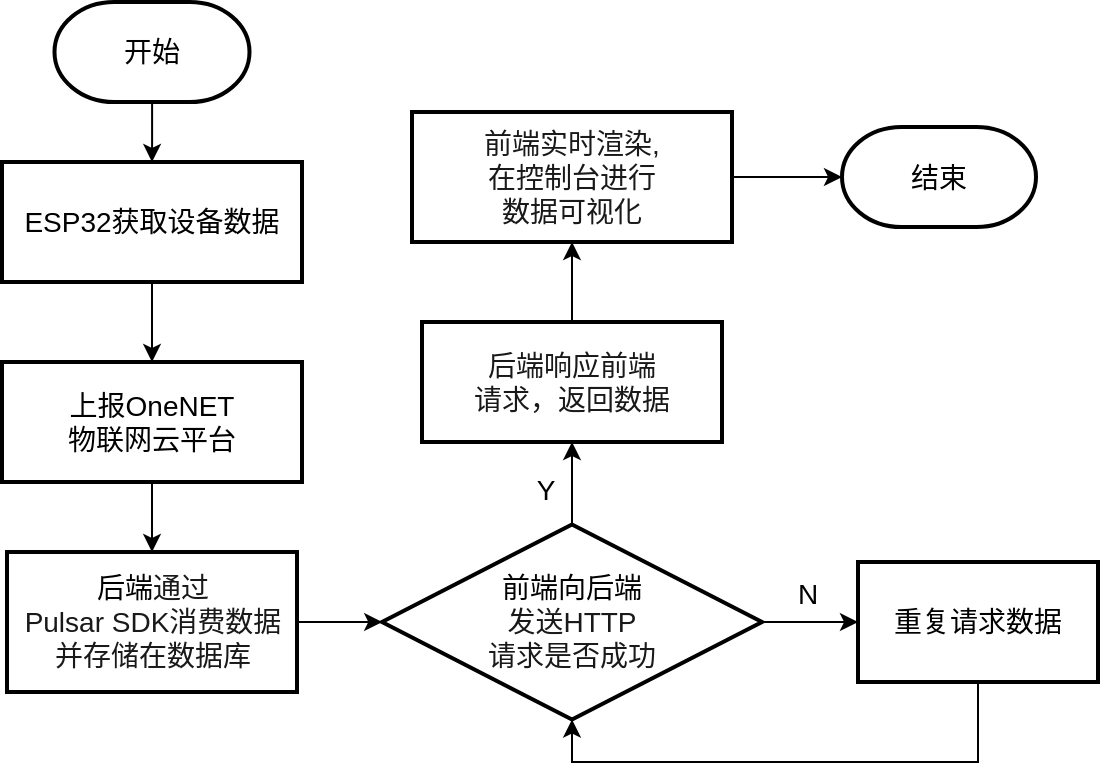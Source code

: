 <mxfile version="27.0.3">
  <diagram name="第 1 页" id="Ivtz1y3JbJTpl7jnr0I4">
    <mxGraphModel dx="1500" dy="826" grid="1" gridSize="10" guides="1" tooltips="1" connect="1" arrows="1" fold="1" page="1" pageScale="1" pageWidth="827" pageHeight="1169" math="0" shadow="0">
      <root>
        <mxCell id="0" />
        <mxCell id="1" parent="0" />
        <mxCell id="PWG7MVSQYjs1RkE0XGg9-1" value="" style="edgeStyle=orthogonalEdgeStyle;rounded=0;orthogonalLoop=1;jettySize=auto;html=1;labelBackgroundColor=none;fontColor=default;" parent="1" source="PWG7MVSQYjs1RkE0XGg9-2" target="PWG7MVSQYjs1RkE0XGg9-4" edge="1">
          <mxGeometry relative="1" as="geometry" />
        </mxCell>
        <mxCell id="PWG7MVSQYjs1RkE0XGg9-2" value="&lt;font style=&quot;font-size: 14px;&quot;&gt;开始&lt;/font&gt;" style="strokeWidth=2;html=1;shape=mxgraph.flowchart.terminator;whiteSpace=wrap;labelBackgroundColor=none;" parent="1" vertex="1">
          <mxGeometry x="156.25" y="210" width="97.5" height="50" as="geometry" />
        </mxCell>
        <mxCell id="PWG7MVSQYjs1RkE0XGg9-54" value="" style="edgeStyle=orthogonalEdgeStyle;rounded=0;orthogonalLoop=1;jettySize=auto;html=1;" parent="1" source="PWG7MVSQYjs1RkE0XGg9-4" target="PWG7MVSQYjs1RkE0XGg9-53" edge="1">
          <mxGeometry relative="1" as="geometry" />
        </mxCell>
        <mxCell id="PWG7MVSQYjs1RkE0XGg9-4" value="&lt;font style=&quot;font-size: 14px;&quot;&gt;ESP32获取设备数据&lt;/font&gt;" style="whiteSpace=wrap;html=1;strokeWidth=2;labelBackgroundColor=none;" parent="1" vertex="1">
          <mxGeometry x="130" y="290" width="150" height="60" as="geometry" />
        </mxCell>
        <mxCell id="PWG7MVSQYjs1RkE0XGg9-34" style="edgeStyle=orthogonalEdgeStyle;rounded=0;orthogonalLoop=1;jettySize=auto;html=1;exitX=0.5;exitY=1;exitDx=0;exitDy=0;" parent="1" edge="1">
          <mxGeometry relative="1" as="geometry">
            <mxPoint x="540" y="424" as="sourcePoint" />
            <mxPoint x="540" y="424" as="targetPoint" />
          </mxGeometry>
        </mxCell>
        <mxCell id="PWG7MVSQYjs1RkE0XGg9-60" value="" style="edgeStyle=orthogonalEdgeStyle;rounded=0;orthogonalLoop=1;jettySize=auto;html=1;" parent="1" source="PWG7MVSQYjs1RkE0XGg9-53" target="PWG7MVSQYjs1RkE0XGg9-59" edge="1">
          <mxGeometry relative="1" as="geometry" />
        </mxCell>
        <mxCell id="PWG7MVSQYjs1RkE0XGg9-53" value="&lt;font style=&quot;font-size: 14px;&quot;&gt;上报OneNET&lt;/font&gt;&lt;div&gt;&lt;font style=&quot;font-size: 14px;&quot;&gt;物联网云平台&lt;/font&gt;&lt;/div&gt;" style="whiteSpace=wrap;html=1;strokeWidth=2;labelBackgroundColor=none;" parent="1" vertex="1">
          <mxGeometry x="130" y="390" width="150" height="60" as="geometry" />
        </mxCell>
        <mxCell id="PWG7MVSQYjs1RkE0XGg9-62" value="" style="edgeStyle=orthogonalEdgeStyle;rounded=0;orthogonalLoop=1;jettySize=auto;html=1;" parent="1" source="PWG7MVSQYjs1RkE0XGg9-59" target="PWG7MVSQYjs1RkE0XGg9-61" edge="1">
          <mxGeometry relative="1" as="geometry" />
        </mxCell>
        <mxCell id="PWG7MVSQYjs1RkE0XGg9-59" value="&lt;font style=&quot;font-size: 14px;&quot; face=&quot;Helvetica&quot;&gt;后端&lt;span style=&quot;white-space-collapse: preserve; color: rgba(0, 0, 0, 0.9); text-align: left; background-color: rgb(255, 255, 255);&quot;&gt;通过&lt;/span&gt;&lt;/font&gt;&lt;div&gt;&lt;span style=&quot;color: rgba(0, 0, 0, 0.9); text-align: left; white-space-collapse: preserve; background-color: rgb(255, 255, 255);&quot;&gt;&lt;font style=&quot;font-size: 14px;&quot; face=&quot;Helvetica&quot;&gt;Pulsar SDK消费数据&lt;/font&gt;&lt;/span&gt;&lt;/div&gt;&lt;div&gt;&lt;span style=&quot;color: rgba(0, 0, 0, 0.9); text-align: left; white-space-collapse: preserve; background-color: rgb(255, 255, 255);&quot;&gt;&lt;font style=&quot;font-size: 14px;&quot; face=&quot;Helvetica&quot;&gt;并存储在数据库&lt;/font&gt;&lt;/span&gt;&lt;/div&gt;" style="whiteSpace=wrap;html=1;strokeWidth=2;labelBackgroundColor=none;" parent="1" vertex="1">
          <mxGeometry x="132.5" y="485" width="145" height="70" as="geometry" />
        </mxCell>
        <mxCell id="PWG7MVSQYjs1RkE0XGg9-64" value="" style="edgeStyle=orthogonalEdgeStyle;rounded=0;orthogonalLoop=1;jettySize=auto;html=1;" parent="1" source="PWG7MVSQYjs1RkE0XGg9-61" target="PWG7MVSQYjs1RkE0XGg9-63" edge="1">
          <mxGeometry relative="1" as="geometry" />
        </mxCell>
        <mxCell id="PWG7MVSQYjs1RkE0XGg9-71" value="" style="edgeStyle=orthogonalEdgeStyle;rounded=0;orthogonalLoop=1;jettySize=auto;html=1;" parent="1" source="PWG7MVSQYjs1RkE0XGg9-61" target="PWG7MVSQYjs1RkE0XGg9-70" edge="1">
          <mxGeometry relative="1" as="geometry" />
        </mxCell>
        <mxCell id="PWG7MVSQYjs1RkE0XGg9-61" value="&lt;div&gt;&lt;span style=&quot;background-color: transparent; color: light-dark(rgb(0, 0, 0), rgb(255, 255, 255)); font-size: 14px;&quot;&gt;前端向后端&lt;/span&gt;&lt;/div&gt;&lt;div&gt;&lt;span style=&quot;font-size: 14px; white-space-collapse: preserve; color: rgba(0, 0, 0, 0.9); text-align: left; background-color: rgb(255, 255, 255);&quot;&gt;发送&lt;/span&gt;&lt;span style=&quot;font-size: 14px; white-space-collapse: preserve; color: rgba(0, 0, 0, 0.9); text-align: left; background-color: rgb(255, 255, 255);&quot;&gt;&lt;font face=&quot;Helvetica&quot;&gt;HTTP&lt;/font&gt;&lt;/span&gt;&lt;/div&gt;&lt;div&gt;&lt;font style=&quot;font-size: 14px;&quot;&gt;&lt;font style=&quot;&quot;&gt;&lt;span style=&quot;color: rgba(0, 0, 0, 0.9); text-align: left; white-space-collapse: preserve; background-color: rgb(255, 255, 255);&quot;&gt;请求是否成功&lt;/span&gt;&lt;/font&gt;&lt;/font&gt;&lt;/div&gt;" style="rhombus;whiteSpace=wrap;html=1;strokeWidth=2;labelBackgroundColor=none;" parent="1" vertex="1">
          <mxGeometry x="320" y="471.25" width="190" height="97.5" as="geometry" />
        </mxCell>
        <mxCell id="PWG7MVSQYjs1RkE0XGg9-66" value="" style="edgeStyle=orthogonalEdgeStyle;rounded=0;orthogonalLoop=1;jettySize=auto;html=1;" parent="1" source="PWG7MVSQYjs1RkE0XGg9-63" target="PWG7MVSQYjs1RkE0XGg9-65" edge="1">
          <mxGeometry relative="1" as="geometry" />
        </mxCell>
        <mxCell id="PWG7MVSQYjs1RkE0XGg9-63" value="&lt;span style=&quot;color: rgba(0, 0, 0, 0.9); text-align: left; white-space-collapse: preserve; background-color: rgb(255, 255, 255);&quot;&gt;&lt;font face=&quot;Helvetica&quot; style=&quot;font-size: 14px;&quot;&gt;后端响应前端&lt;/font&gt;&lt;/span&gt;&lt;div&gt;&lt;span style=&quot;color: rgba(0, 0, 0, 0.9); text-align: left; white-space-collapse: preserve; background-color: rgb(255, 255, 255);&quot;&gt;&lt;font face=&quot;Helvetica&quot; style=&quot;font-size: 14px;&quot;&gt;请求，返回数据&lt;/font&gt;&lt;/span&gt;&lt;/div&gt;" style="whiteSpace=wrap;html=1;strokeWidth=2;labelBackgroundColor=none;" parent="1" vertex="1">
          <mxGeometry x="340" y="370" width="150" height="60" as="geometry" />
        </mxCell>
        <mxCell id="PWG7MVSQYjs1RkE0XGg9-77" value="" style="edgeStyle=orthogonalEdgeStyle;rounded=0;orthogonalLoop=1;jettySize=auto;html=1;" parent="1" source="PWG7MVSQYjs1RkE0XGg9-65" target="PWG7MVSQYjs1RkE0XGg9-69" edge="1">
          <mxGeometry relative="1" as="geometry" />
        </mxCell>
        <mxCell id="PWG7MVSQYjs1RkE0XGg9-65" value="&lt;font style=&quot;font-size: 14px;&quot;&gt;&lt;span style=&quot;white-space-collapse: preserve; color: rgba(0, 0, 0, 0.9); text-align: left; background-color: rgb(255, 255, 255);&quot;&gt;&lt;font face=&quot;Helvetica&quot; style=&quot;&quot;&gt;前端&lt;/font&gt;&lt;/span&gt;&lt;span style=&quot;white-space-collapse: preserve; color: rgba(0, 0, 0, 0.9); text-align: left; background-color: rgb(255, 255, 255);&quot;&gt;实时渲染,&lt;/span&gt;&lt;/font&gt;&lt;div&gt;&lt;span style=&quot;white-space-collapse: preserve; background-color: rgb(255, 255, 255); color: rgba(0, 0, 0, 0.9); text-align: left;&quot;&gt;&lt;font style=&quot;font-size: 14px;&quot;&gt;在控制台进行&lt;/font&gt;&lt;/span&gt;&lt;/div&gt;&lt;div&gt;&lt;span style=&quot;white-space-collapse: preserve; background-color: rgb(255, 255, 255); color: rgba(0, 0, 0, 0.9); text-align: left;&quot;&gt;&lt;font style=&quot;font-size: 14px;&quot;&gt;数据可视化&lt;/font&gt;&lt;/span&gt;&lt;/div&gt;" style="whiteSpace=wrap;html=1;strokeWidth=2;labelBackgroundColor=none;" parent="1" vertex="1">
          <mxGeometry x="335" y="265" width="160" height="65" as="geometry" />
        </mxCell>
        <mxCell id="PWG7MVSQYjs1RkE0XGg9-69" value="&lt;font style=&quot;font-size: 14px;&quot;&gt;结束&lt;/font&gt;" style="strokeWidth=2;html=1;shape=mxgraph.flowchart.terminator;whiteSpace=wrap;" parent="1" vertex="1">
          <mxGeometry x="550" y="272.5" width="97" height="50" as="geometry" />
        </mxCell>
        <mxCell id="PWG7MVSQYjs1RkE0XGg9-79" value="" style="edgeStyle=orthogonalEdgeStyle;rounded=0;orthogonalLoop=1;jettySize=auto;html=1;" parent="1" source="PWG7MVSQYjs1RkE0XGg9-70" edge="1">
          <mxGeometry relative="1" as="geometry">
            <mxPoint x="415" y="568.75" as="targetPoint" />
            <Array as="points">
              <mxPoint x="618" y="590" />
              <mxPoint x="415" y="590" />
            </Array>
          </mxGeometry>
        </mxCell>
        <mxCell id="PWG7MVSQYjs1RkE0XGg9-70" value="&lt;font style=&quot;font-size: 14px;&quot;&gt;重复请求数据&lt;/font&gt;" style="whiteSpace=wrap;html=1;strokeWidth=2;labelBackgroundColor=none;" parent="1" vertex="1">
          <mxGeometry x="558" y="490" width="120" height="60" as="geometry" />
        </mxCell>
        <mxCell id="PWG7MVSQYjs1RkE0XGg9-74" value="&lt;font style=&quot;font-size: 14px;&quot;&gt;N&lt;/font&gt;" style="text;html=1;align=center;verticalAlign=middle;whiteSpace=wrap;rounded=0;" parent="1" vertex="1">
          <mxGeometry x="503" y="491" width="60" height="30" as="geometry" />
        </mxCell>
        <mxCell id="PWG7MVSQYjs1RkE0XGg9-75" value="&lt;font style=&quot;font-size: 14px;&quot;&gt;Y&lt;/font&gt;" style="text;html=1;align=center;verticalAlign=middle;whiteSpace=wrap;rounded=0;" parent="1" vertex="1">
          <mxGeometry x="372" y="439" width="60" height="30" as="geometry" />
        </mxCell>
      </root>
    </mxGraphModel>
  </diagram>
</mxfile>
